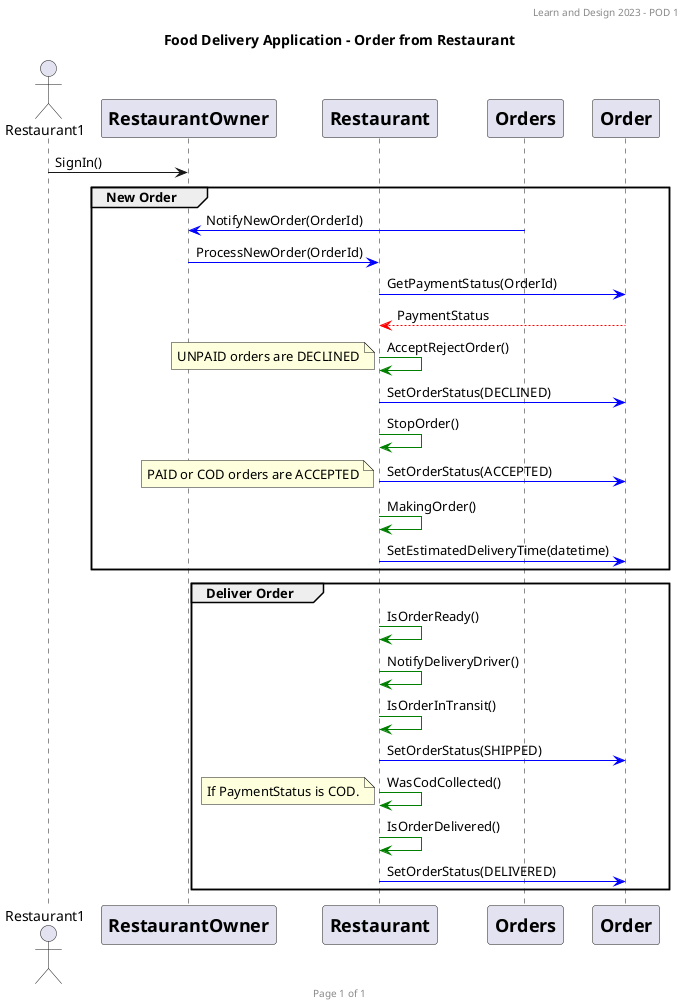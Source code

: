 @startuml
header Learn and Design 2023 - POD 1
footer Page %page% of %lastpage%

title: Food Delivery Application - Order from Restaurant

actor Restaurant1

participant RestaurantOwner [
    = RestaurantOwner
]

participant Restaurant [
    = Restaurant
]

participant Orders [
    = Orders
]

participant Order [
    = Order
]

Restaurant1 -> RestaurantOwner : SignIn()
    group New Order
Orders -[#blue]> RestaurantOwner : NotifyNewOrder(OrderId)
RestaurantOwner -[#blue]> Restaurant : ProcessNewOrder(OrderId)
Restaurant -[#blue]> Order : GetPaymentStatus(OrderId)
Order -[#red]-> Restaurant : PaymentStatus
Restaurant -[#green]> Restaurant : AcceptRejectOrder()
    note left
        UNPAID orders are DECLINED
    end note
Restaurant -[#blue]> Order : SetOrderStatus(DECLINED)
Restaurant -[#green]> Restaurant : StopOrder()
Restaurant -[#blue]> Order : SetOrderStatus(ACCEPTED)
    note left
        PAID or COD orders are ACCEPTED
    end note
Restaurant -[#green]> Restaurant : MakingOrder()
Restaurant -[#blue]> Order : SetEstimatedDeliveryTime(datetime)
    end
    group Deliver Order
Restaurant -[#green]> Restaurant : IsOrderReady()
Restaurant -[#green]> Restaurant : NotifyDeliveryDriver()
Restaurant -[#green]> Restaurant : IsOrderInTransit()
Restaurant -[#blue]> Order : SetOrderStatus(SHIPPED)
Restaurant -[#green]> Restaurant : WasCodCollected()
    note left
        If PaymentStatus is COD.
    end note
Restaurant -[#green]> Restaurant : IsOrderDelivered()
Restaurant -[#blue]> Order : SetOrderStatus(DELIVERED)
    end
@enduml